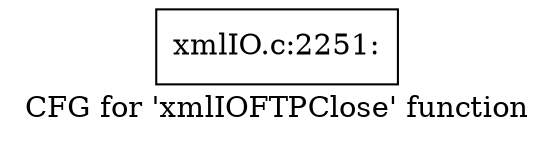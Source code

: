 digraph "CFG for 'xmlIOFTPClose' function" {
	label="CFG for 'xmlIOFTPClose' function";

	Node0x5266360 [shape=record,label="{xmlIO.c:2251:}"];
}
